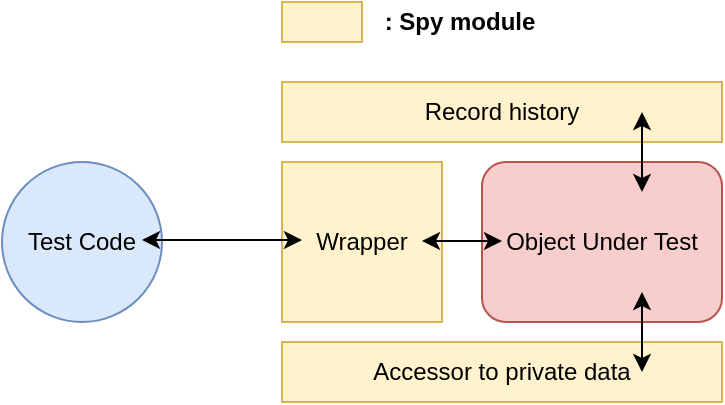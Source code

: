 <mxfile version="10.8.5" type="device"><diagram id="f5QBxBq992OfWXtuxCXX" name="Page-1"><mxGraphModel dx="1394" dy="778" grid="1" gridSize="10" guides="1" tooltips="1" connect="1" arrows="1" fold="1" page="1" pageScale="1" pageWidth="827" pageHeight="1169" math="0" shadow="0"><root><mxCell id="0"/><mxCell id="1" parent="0"/><mxCell id="qtKet4xRnEmS34_HVwCL-1" value="Object Under Test" style="rounded=1;whiteSpace=wrap;html=1;fillColor=#f8cecc;strokeColor=#b85450;" vertex="1" parent="1"><mxGeometry x="360" y="160" width="120" height="80" as="geometry"/></mxCell><mxCell id="qtKet4xRnEmS34_HVwCL-2" value="Wrapper" style="rounded=0;whiteSpace=wrap;html=1;fillColor=#fff2cc;strokeColor=#d6b656;" vertex="1" parent="1"><mxGeometry x="260" y="160" width="80" height="80" as="geometry"/></mxCell><mxCell id="qtKet4xRnEmS34_HVwCL-3" value="Test Code" style="ellipse;whiteSpace=wrap;html=1;fillColor=#dae8fc;strokeColor=#6c8ebf;" vertex="1" parent="1"><mxGeometry x="120" y="160" width="80" height="80" as="geometry"/></mxCell><mxCell id="qtKet4xRnEmS34_HVwCL-4" value="" style="rounded=0;whiteSpace=wrap;html=1;fillColor=#fff2cc;strokeColor=#d6b656;" vertex="1" parent="1"><mxGeometry x="260" y="80" width="40" height="20" as="geometry"/></mxCell><mxCell id="qtKet4xRnEmS34_HVwCL-5" value=": Spy module" style="text;html=1;strokeColor=none;fillColor=none;align=center;verticalAlign=middle;whiteSpace=wrap;rounded=0;fontStyle=1" vertex="1" parent="1"><mxGeometry x="300" y="80" width="98" height="20" as="geometry"/></mxCell><mxCell id="qtKet4xRnEmS34_HVwCL-6" value="Record history" style="rounded=0;whiteSpace=wrap;html=1;fillColor=#fff2cc;strokeColor=#d6b656;" vertex="1" parent="1"><mxGeometry x="260" y="120" width="220" height="30" as="geometry"/></mxCell><mxCell id="qtKet4xRnEmS34_HVwCL-7" value="Accessor to private data" style="rounded=0;whiteSpace=wrap;html=1;fillColor=#fff2cc;strokeColor=#d6b656;" vertex="1" parent="1"><mxGeometry x="260" y="250" width="220" height="30" as="geometry"/></mxCell><mxCell id="qtKet4xRnEmS34_HVwCL-8" value="" style="endArrow=classic;startArrow=classic;html=1;" edge="1" parent="1"><mxGeometry width="50" height="50" relative="1" as="geometry"><mxPoint x="440" y="135" as="sourcePoint"/><mxPoint x="440" y="175" as="targetPoint"/></mxGeometry></mxCell><mxCell id="qtKet4xRnEmS34_HVwCL-9" value="" style="endArrow=classic;startArrow=classic;html=1;" edge="1" parent="1"><mxGeometry width="50" height="50" relative="1" as="geometry"><mxPoint x="440" y="225" as="sourcePoint"/><mxPoint x="440" y="265" as="targetPoint"/></mxGeometry></mxCell><mxCell id="qtKet4xRnEmS34_HVwCL-10" value="" style="endArrow=classic;startArrow=classic;html=1;" edge="1" parent="1"><mxGeometry width="50" height="50" relative="1" as="geometry"><mxPoint x="330" y="199.5" as="sourcePoint"/><mxPoint x="370" y="199.5" as="targetPoint"/></mxGeometry></mxCell><mxCell id="qtKet4xRnEmS34_HVwCL-12" value="" style="endArrow=classic;startArrow=classic;html=1;entryX=0.125;entryY=0.488;entryDx=0;entryDy=0;entryPerimeter=0;" edge="1" parent="1" target="qtKet4xRnEmS34_HVwCL-2"><mxGeometry width="50" height="50" relative="1" as="geometry"><mxPoint x="190" y="199" as="sourcePoint"/><mxPoint x="230" y="199" as="targetPoint"/></mxGeometry></mxCell></root></mxGraphModel></diagram></mxfile>
